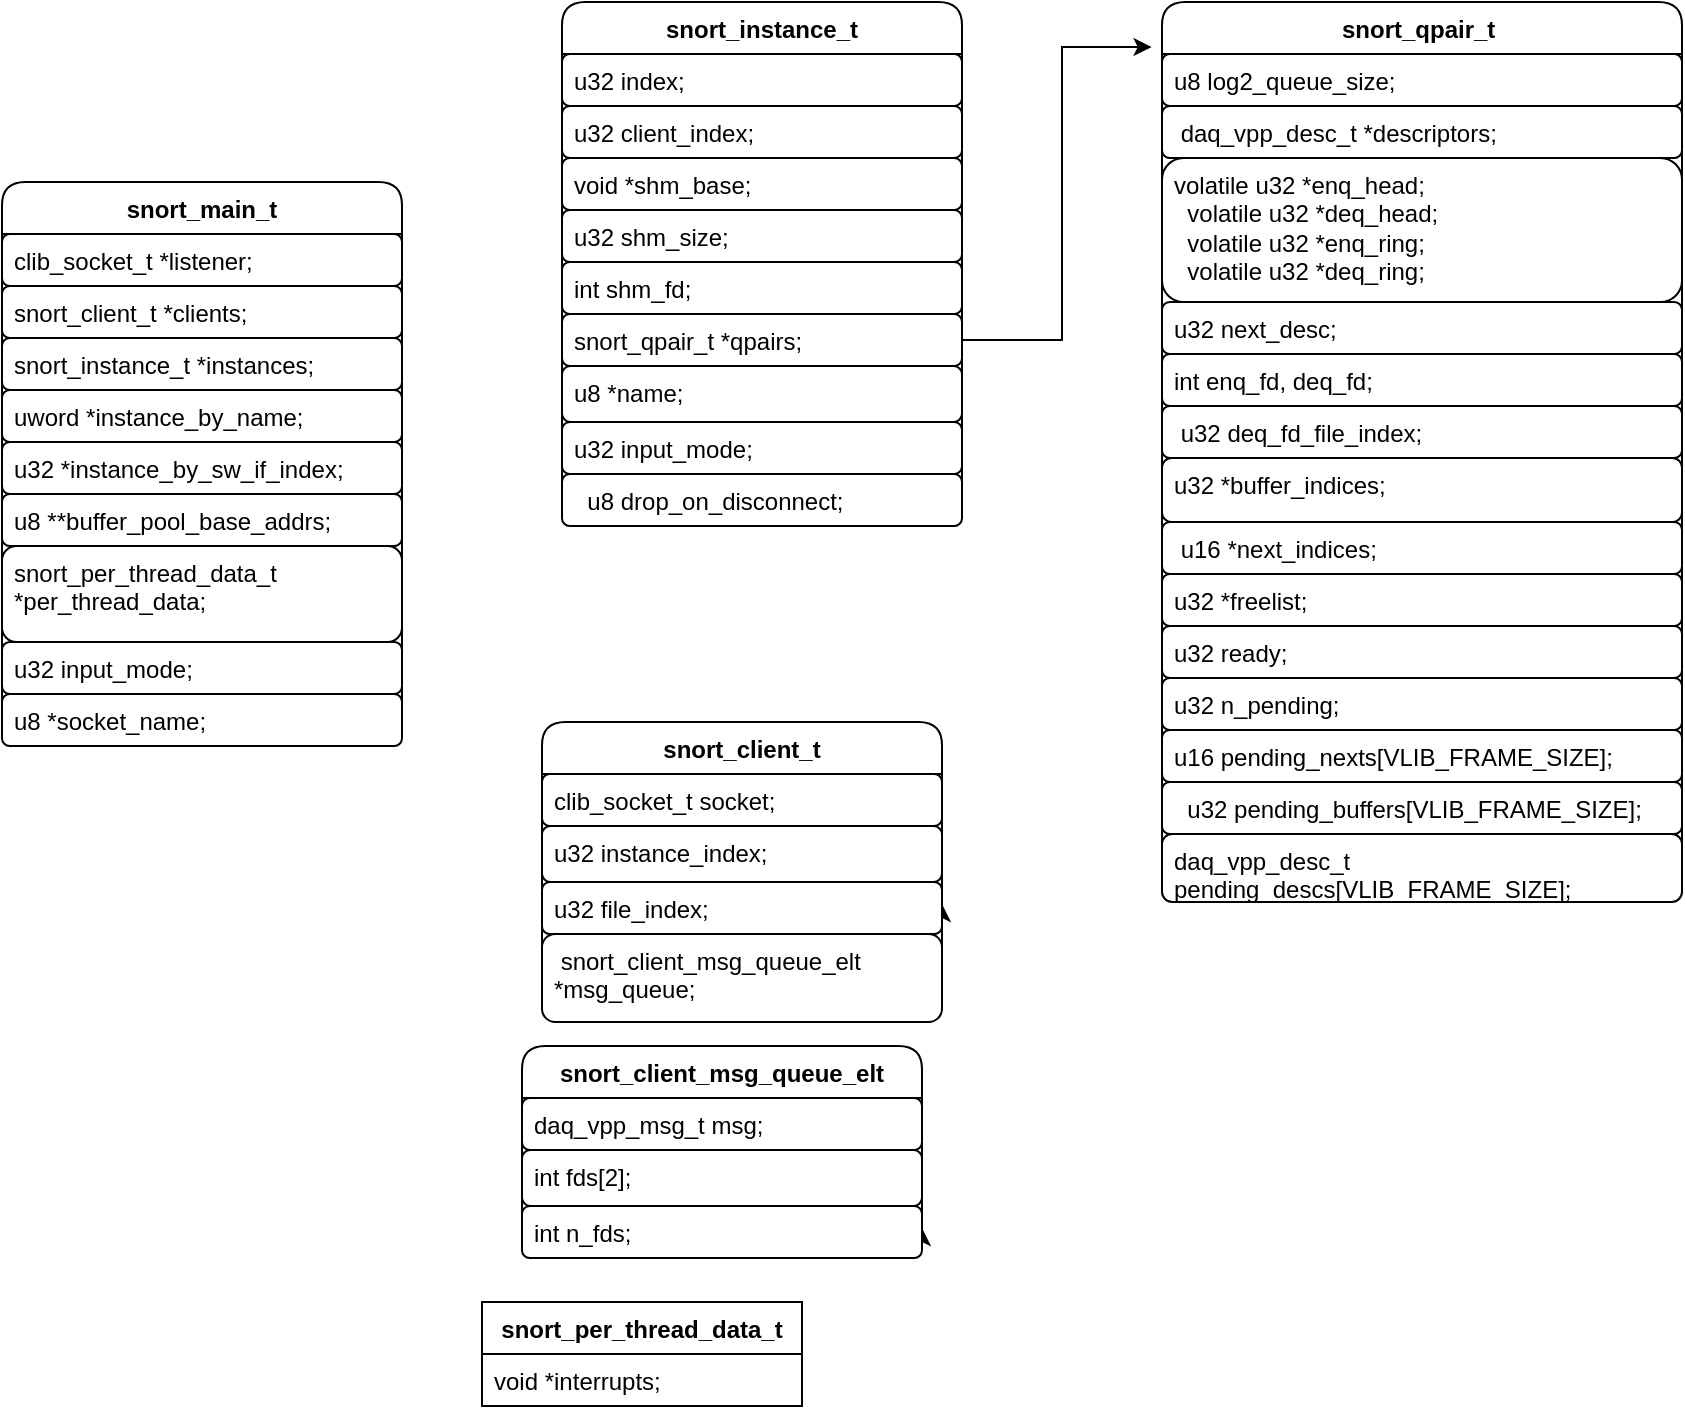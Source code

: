 <mxfile version="21.2.1" type="github">
  <diagram name="第 1 页" id="4dHVfZL8O17O42N6KE4Y">
    <mxGraphModel dx="954" dy="535" grid="1" gridSize="10" guides="1" tooltips="1" connect="1" arrows="1" fold="1" page="1" pageScale="1" pageWidth="827" pageHeight="1169" math="0" shadow="0">
      <root>
        <mxCell id="0" />
        <mxCell id="1" parent="0" />
        <mxCell id="xEn6napEUVvWO5qlfONJ-1" value="snort_main_t" style="swimlane;fontStyle=1;align=center;verticalAlign=top;childLayout=stackLayout;horizontal=1;startSize=26;horizontalStack=0;resizeParent=1;resizeParentMax=0;resizeLast=0;collapsible=1;marginBottom=0;whiteSpace=wrap;html=1;rounded=1;" vertex="1" parent="1">
          <mxGeometry x="80" y="100" width="200" height="282" as="geometry" />
        </mxCell>
        <mxCell id="xEn6napEUVvWO5qlfONJ-2" value="clib_socket_t *listener;" style="text;strokeColor=default;fillColor=default;align=left;verticalAlign=top;spacingLeft=4;spacingRight=4;overflow=hidden;rotatable=0;points=[[0,0.5],[1,0.5]];portConstraint=eastwest;whiteSpace=wrap;html=1;rounded=1;" vertex="1" parent="xEn6napEUVvWO5qlfONJ-1">
          <mxGeometry y="26" width="200" height="26" as="geometry" />
        </mxCell>
        <mxCell id="xEn6napEUVvWO5qlfONJ-4" value="snort_client_t *clients;" style="text;strokeColor=default;fillColor=default;align=left;verticalAlign=top;spacingLeft=4;spacingRight=4;overflow=hidden;rotatable=0;points=[[0,0.5],[1,0.5]];portConstraint=eastwest;whiteSpace=wrap;html=1;rounded=1;" vertex="1" parent="xEn6napEUVvWO5qlfONJ-1">
          <mxGeometry y="52" width="200" height="26" as="geometry" />
        </mxCell>
        <mxCell id="xEn6napEUVvWO5qlfONJ-8" style="edgeStyle=orthogonalEdgeStyle;rounded=0;orthogonalLoop=1;jettySize=auto;html=1;exitX=1;exitY=0.5;exitDx=0;exitDy=0;" edge="1" parent="xEn6napEUVvWO5qlfONJ-1" source="xEn6napEUVvWO5qlfONJ-5">
          <mxGeometry relative="1" as="geometry">
            <mxPoint x="200" y="91" as="targetPoint" />
          </mxGeometry>
        </mxCell>
        <mxCell id="xEn6napEUVvWO5qlfONJ-5" value="snort_instance_t *instances;" style="text;strokeColor=default;fillColor=default;align=left;verticalAlign=top;spacingLeft=4;spacingRight=4;overflow=hidden;rotatable=0;points=[[0,0.5],[1,0.5]];portConstraint=eastwest;whiteSpace=wrap;html=1;rounded=1;" vertex="1" parent="xEn6napEUVvWO5qlfONJ-1">
          <mxGeometry y="78" width="200" height="26" as="geometry" />
        </mxCell>
        <mxCell id="xEn6napEUVvWO5qlfONJ-6" value="uword *instance_by_name;" style="text;strokeColor=default;fillColor=default;align=left;verticalAlign=top;spacingLeft=4;spacingRight=4;overflow=hidden;rotatable=0;points=[[0,0.5],[1,0.5]];portConstraint=eastwest;whiteSpace=wrap;html=1;rounded=1;" vertex="1" parent="xEn6napEUVvWO5qlfONJ-1">
          <mxGeometry y="104" width="200" height="26" as="geometry" />
        </mxCell>
        <mxCell id="xEn6napEUVvWO5qlfONJ-7" value="u32 *instance_by_sw_if_index;" style="text;strokeColor=default;fillColor=default;align=left;verticalAlign=top;spacingLeft=4;spacingRight=4;overflow=hidden;rotatable=0;points=[[0,0.5],[1,0.5]];portConstraint=eastwest;whiteSpace=wrap;html=1;rounded=1;" vertex="1" parent="xEn6napEUVvWO5qlfONJ-1">
          <mxGeometry y="130" width="200" height="26" as="geometry" />
        </mxCell>
        <mxCell id="xEn6napEUVvWO5qlfONJ-9" value="u8 **buffer_pool_base_addrs;" style="text;strokeColor=default;fillColor=default;align=left;verticalAlign=top;spacingLeft=4;spacingRight=4;overflow=hidden;rotatable=0;points=[[0,0.5],[1,0.5]];portConstraint=eastwest;whiteSpace=wrap;html=1;rounded=1;" vertex="1" parent="xEn6napEUVvWO5qlfONJ-1">
          <mxGeometry y="156" width="200" height="26" as="geometry" />
        </mxCell>
        <mxCell id="xEn6napEUVvWO5qlfONJ-10" value="snort_per_thread_data_t *per_thread_data;" style="text;strokeColor=default;fillColor=default;align=left;verticalAlign=top;spacingLeft=4;spacingRight=4;overflow=hidden;rotatable=0;points=[[0,0.5],[1,0.5]];portConstraint=eastwest;whiteSpace=wrap;html=1;rounded=1;" vertex="1" parent="xEn6napEUVvWO5qlfONJ-1">
          <mxGeometry y="182" width="200" height="48" as="geometry" />
        </mxCell>
        <mxCell id="xEn6napEUVvWO5qlfONJ-11" value="u32 input_mode;" style="text;strokeColor=default;fillColor=default;align=left;verticalAlign=top;spacingLeft=4;spacingRight=4;overflow=hidden;rotatable=0;points=[[0,0.5],[1,0.5]];portConstraint=eastwest;whiteSpace=wrap;html=1;rounded=1;" vertex="1" parent="xEn6napEUVvWO5qlfONJ-1">
          <mxGeometry y="230" width="200" height="26" as="geometry" />
        </mxCell>
        <mxCell id="xEn6napEUVvWO5qlfONJ-12" value="u8 *socket_name;" style="text;strokeColor=default;fillColor=default;align=left;verticalAlign=top;spacingLeft=4;spacingRight=4;overflow=hidden;rotatable=0;points=[[0,0.5],[1,0.5]];portConstraint=eastwest;whiteSpace=wrap;html=1;rounded=1;" vertex="1" parent="xEn6napEUVvWO5qlfONJ-1">
          <mxGeometry y="256" width="200" height="26" as="geometry" />
        </mxCell>
        <mxCell id="xEn6napEUVvWO5qlfONJ-13" value="snort_per_thread_data_t" style="swimlane;fontStyle=1;align=center;verticalAlign=top;childLayout=stackLayout;horizontal=1;startSize=26;horizontalStack=0;resizeParent=1;resizeParentMax=0;resizeLast=0;collapsible=1;marginBottom=0;whiteSpace=wrap;html=1;" vertex="1" parent="1">
          <mxGeometry x="320" y="660" width="160" height="52" as="geometry" />
        </mxCell>
        <mxCell id="xEn6napEUVvWO5qlfONJ-14" value="void *interrupts;" style="text;strokeColor=none;fillColor=none;align=left;verticalAlign=top;spacingLeft=4;spacingRight=4;overflow=hidden;rotatable=0;points=[[0,0.5],[1,0.5]];portConstraint=eastwest;whiteSpace=wrap;html=1;" vertex="1" parent="xEn6napEUVvWO5qlfONJ-13">
          <mxGeometry y="26" width="160" height="26" as="geometry" />
        </mxCell>
        <mxCell id="xEn6napEUVvWO5qlfONJ-19" value="snort_qpair_t&amp;nbsp;" style="swimlane;fontStyle=1;align=center;verticalAlign=top;childLayout=stackLayout;horizontal=1;startSize=26;horizontalStack=0;resizeParent=1;resizeParentMax=0;resizeLast=0;collapsible=1;marginBottom=0;whiteSpace=wrap;html=1;rounded=1;" vertex="1" parent="1">
          <mxGeometry x="660" y="10" width="260" height="450" as="geometry" />
        </mxCell>
        <mxCell id="xEn6napEUVvWO5qlfONJ-20" value="u8 log2_queue_size;" style="text;strokeColor=default;fillColor=default;align=left;verticalAlign=top;spacingLeft=4;spacingRight=4;overflow=hidden;rotatable=0;points=[[0,0.5],[1,0.5]];portConstraint=eastwest;whiteSpace=wrap;html=1;rounded=1;" vertex="1" parent="xEn6napEUVvWO5qlfONJ-19">
          <mxGeometry y="26" width="260" height="26" as="geometry" />
        </mxCell>
        <mxCell id="xEn6napEUVvWO5qlfONJ-21" value="&amp;nbsp;daq_vpp_desc_t *descriptors;" style="text;strokeColor=default;fillColor=default;align=left;verticalAlign=top;spacingLeft=4;spacingRight=4;overflow=hidden;rotatable=0;points=[[0,0.5],[1,0.5]];portConstraint=eastwest;whiteSpace=wrap;html=1;rounded=1;" vertex="1" parent="xEn6napEUVvWO5qlfONJ-19">
          <mxGeometry y="52" width="260" height="26" as="geometry" />
        </mxCell>
        <mxCell id="xEn6napEUVvWO5qlfONJ-23" value="&lt;div&gt;volatile u32 *enq_head;&lt;/div&gt;&lt;div&gt;&amp;nbsp; volatile u32 *deq_head;&lt;/div&gt;&lt;div&gt;&amp;nbsp; volatile u32 *enq_ring;&lt;/div&gt;&lt;div&gt;&amp;nbsp; volatile u32 *deq_ring;&lt;/div&gt;" style="text;strokeColor=default;fillColor=default;align=left;verticalAlign=top;spacingLeft=4;spacingRight=4;overflow=hidden;rotatable=0;points=[[0,0.5],[1,0.5]];portConstraint=eastwest;whiteSpace=wrap;html=1;rounded=1;" vertex="1" parent="xEn6napEUVvWO5qlfONJ-19">
          <mxGeometry y="78" width="260" height="72" as="geometry" />
        </mxCell>
        <mxCell id="xEn6napEUVvWO5qlfONJ-24" value="u32 next_desc;" style="text;strokeColor=default;fillColor=default;align=left;verticalAlign=top;spacingLeft=4;spacingRight=4;overflow=hidden;rotatable=0;points=[[0,0.5],[1,0.5]];portConstraint=eastwest;whiteSpace=wrap;html=1;rounded=1;" vertex="1" parent="xEn6napEUVvWO5qlfONJ-19">
          <mxGeometry y="150" width="260" height="26" as="geometry" />
        </mxCell>
        <mxCell id="xEn6napEUVvWO5qlfONJ-25" value="int enq_fd, deq_fd;" style="text;strokeColor=default;fillColor=default;align=left;verticalAlign=top;spacingLeft=4;spacingRight=4;overflow=hidden;rotatable=0;points=[[0,0.5],[1,0.5]];portConstraint=eastwest;whiteSpace=wrap;html=1;rounded=1;" vertex="1" parent="xEn6napEUVvWO5qlfONJ-19">
          <mxGeometry y="176" width="260" height="26" as="geometry" />
        </mxCell>
        <mxCell id="xEn6napEUVvWO5qlfONJ-26" value="&amp;nbsp;u32 deq_fd_file_index;" style="text;strokeColor=default;fillColor=default;align=left;verticalAlign=top;spacingLeft=4;spacingRight=4;overflow=hidden;rotatable=0;points=[[0,0.5],[1,0.5]];portConstraint=eastwest;whiteSpace=wrap;html=1;rounded=1;" vertex="1" parent="xEn6napEUVvWO5qlfONJ-19">
          <mxGeometry y="202" width="260" height="26" as="geometry" />
        </mxCell>
        <mxCell id="xEn6napEUVvWO5qlfONJ-27" value="u32 *buffer_indices;" style="text;strokeColor=default;fillColor=default;align=left;verticalAlign=top;spacingLeft=4;spacingRight=4;overflow=hidden;rotatable=0;points=[[0,0.5],[1,0.5]];portConstraint=eastwest;whiteSpace=wrap;html=1;rounded=1;" vertex="1" parent="xEn6napEUVvWO5qlfONJ-19">
          <mxGeometry y="228" width="260" height="32" as="geometry" />
        </mxCell>
        <mxCell id="xEn6napEUVvWO5qlfONJ-28" value="&amp;nbsp;u16 *next_indices;" style="text;strokeColor=default;fillColor=default;align=left;verticalAlign=top;spacingLeft=4;spacingRight=4;overflow=hidden;rotatable=0;points=[[0,0.5],[1,0.5]];portConstraint=eastwest;whiteSpace=wrap;html=1;rounded=1;" vertex="1" parent="xEn6napEUVvWO5qlfONJ-19">
          <mxGeometry y="260" width="260" height="26" as="geometry" />
        </mxCell>
        <mxCell id="xEn6napEUVvWO5qlfONJ-29" value="u32 *freelist;" style="text;strokeColor=default;fillColor=default;align=left;verticalAlign=top;spacingLeft=4;spacingRight=4;overflow=hidden;rotatable=0;points=[[0,0.5],[1,0.5]];portConstraint=eastwest;whiteSpace=wrap;html=1;rounded=1;" vertex="1" parent="xEn6napEUVvWO5qlfONJ-19">
          <mxGeometry y="286" width="260" height="26" as="geometry" />
        </mxCell>
        <mxCell id="xEn6napEUVvWO5qlfONJ-59" value="u32 ready;" style="text;strokeColor=default;fillColor=default;align=left;verticalAlign=top;spacingLeft=4;spacingRight=4;overflow=hidden;rotatable=0;points=[[0,0.5],[1,0.5]];portConstraint=eastwest;whiteSpace=wrap;html=1;rounded=1;" vertex="1" parent="xEn6napEUVvWO5qlfONJ-19">
          <mxGeometry y="312" width="260" height="26" as="geometry" />
        </mxCell>
        <mxCell id="xEn6napEUVvWO5qlfONJ-60" value="u32 n_pending;" style="text;strokeColor=default;fillColor=default;align=left;verticalAlign=top;spacingLeft=4;spacingRight=4;overflow=hidden;rotatable=0;points=[[0,0.5],[1,0.5]];portConstraint=eastwest;whiteSpace=wrap;html=1;rounded=1;" vertex="1" parent="xEn6napEUVvWO5qlfONJ-19">
          <mxGeometry y="338" width="260" height="26" as="geometry" />
        </mxCell>
        <mxCell id="xEn6napEUVvWO5qlfONJ-61" value="u16 pending_nexts[VLIB_FRAME_SIZE];" style="text;strokeColor=default;fillColor=default;align=left;verticalAlign=top;spacingLeft=4;spacingRight=4;overflow=hidden;rotatable=0;points=[[0,0.5],[1,0.5]];portConstraint=eastwest;whiteSpace=wrap;html=1;rounded=1;" vertex="1" parent="xEn6napEUVvWO5qlfONJ-19">
          <mxGeometry y="364" width="260" height="26" as="geometry" />
        </mxCell>
        <mxCell id="xEn6napEUVvWO5qlfONJ-62" value="&amp;nbsp; u32 pending_buffers[VLIB_FRAME_SIZE];" style="text;strokeColor=default;fillColor=default;align=left;verticalAlign=top;spacingLeft=4;spacingRight=4;overflow=hidden;rotatable=0;points=[[0,0.5],[1,0.5]];portConstraint=eastwest;whiteSpace=wrap;html=1;rounded=1;" vertex="1" parent="xEn6napEUVvWO5qlfONJ-19">
          <mxGeometry y="390" width="260" height="26" as="geometry" />
        </mxCell>
        <mxCell id="xEn6napEUVvWO5qlfONJ-63" value="daq_vpp_desc_t pending_descs[VLIB_FRAME_SIZE];" style="text;strokeColor=default;fillColor=default;align=left;verticalAlign=top;spacingLeft=4;spacingRight=4;overflow=hidden;rotatable=0;points=[[0,0.5],[1,0.5]];portConstraint=eastwest;whiteSpace=wrap;html=1;rounded=1;" vertex="1" parent="xEn6napEUVvWO5qlfONJ-19">
          <mxGeometry y="416" width="260" height="34" as="geometry" />
        </mxCell>
        <mxCell id="xEn6napEUVvWO5qlfONJ-30" value="snort_instance_t" style="swimlane;fontStyle=1;align=center;verticalAlign=top;childLayout=stackLayout;horizontal=1;startSize=26;horizontalStack=0;resizeParent=1;resizeParentMax=0;resizeLast=0;collapsible=1;marginBottom=0;whiteSpace=wrap;html=1;rounded=1;" vertex="1" parent="1">
          <mxGeometry x="360" y="10" width="200" height="262" as="geometry" />
        </mxCell>
        <mxCell id="xEn6napEUVvWO5qlfONJ-31" value="u32 index;" style="text;strokeColor=default;fillColor=default;align=left;verticalAlign=top;spacingLeft=4;spacingRight=4;overflow=hidden;rotatable=0;points=[[0,0.5],[1,0.5]];portConstraint=eastwest;whiteSpace=wrap;html=1;rounded=1;" vertex="1" parent="xEn6napEUVvWO5qlfONJ-30">
          <mxGeometry y="26" width="200" height="26" as="geometry" />
        </mxCell>
        <mxCell id="xEn6napEUVvWO5qlfONJ-32" value="u32 client_index;" style="text;strokeColor=default;fillColor=default;align=left;verticalAlign=top;spacingLeft=4;spacingRight=4;overflow=hidden;rotatable=0;points=[[0,0.5],[1,0.5]];portConstraint=eastwest;whiteSpace=wrap;html=1;rounded=1;" vertex="1" parent="xEn6napEUVvWO5qlfONJ-30">
          <mxGeometry y="52" width="200" height="26" as="geometry" />
        </mxCell>
        <mxCell id="xEn6napEUVvWO5qlfONJ-33" style="edgeStyle=orthogonalEdgeStyle;rounded=0;orthogonalLoop=1;jettySize=auto;html=1;exitX=1;exitY=0.5;exitDx=0;exitDy=0;" edge="1" parent="xEn6napEUVvWO5qlfONJ-30" source="xEn6napEUVvWO5qlfONJ-34">
          <mxGeometry relative="1" as="geometry">
            <mxPoint x="200" y="91" as="targetPoint" />
          </mxGeometry>
        </mxCell>
        <mxCell id="xEn6napEUVvWO5qlfONJ-34" value="void *shm_base;" style="text;strokeColor=default;fillColor=default;align=left;verticalAlign=top;spacingLeft=4;spacingRight=4;overflow=hidden;rotatable=0;points=[[0,0.5],[1,0.5]];portConstraint=eastwest;whiteSpace=wrap;html=1;rounded=1;" vertex="1" parent="xEn6napEUVvWO5qlfONJ-30">
          <mxGeometry y="78" width="200" height="26" as="geometry" />
        </mxCell>
        <mxCell id="xEn6napEUVvWO5qlfONJ-35" value="u32 shm_size;" style="text;strokeColor=default;fillColor=default;align=left;verticalAlign=top;spacingLeft=4;spacingRight=4;overflow=hidden;rotatable=0;points=[[0,0.5],[1,0.5]];portConstraint=eastwest;whiteSpace=wrap;html=1;rounded=1;" vertex="1" parent="xEn6napEUVvWO5qlfONJ-30">
          <mxGeometry y="104" width="200" height="26" as="geometry" />
        </mxCell>
        <mxCell id="xEn6napEUVvWO5qlfONJ-36" value="int shm_fd;" style="text;strokeColor=default;fillColor=default;align=left;verticalAlign=top;spacingLeft=4;spacingRight=4;overflow=hidden;rotatable=0;points=[[0,0.5],[1,0.5]];portConstraint=eastwest;whiteSpace=wrap;html=1;rounded=1;" vertex="1" parent="xEn6napEUVvWO5qlfONJ-30">
          <mxGeometry y="130" width="200" height="26" as="geometry" />
        </mxCell>
        <mxCell id="xEn6napEUVvWO5qlfONJ-37" value="snort_qpair_t *qpairs;" style="text;strokeColor=default;fillColor=default;align=left;verticalAlign=top;spacingLeft=4;spacingRight=4;overflow=hidden;rotatable=0;points=[[0,0.5],[1,0.5]];portConstraint=eastwest;whiteSpace=wrap;html=1;rounded=1;" vertex="1" parent="xEn6napEUVvWO5qlfONJ-30">
          <mxGeometry y="156" width="200" height="26" as="geometry" />
        </mxCell>
        <mxCell id="xEn6napEUVvWO5qlfONJ-38" value="u8 *name;" style="text;strokeColor=default;fillColor=default;align=left;verticalAlign=top;spacingLeft=4;spacingRight=4;overflow=hidden;rotatable=0;points=[[0,0.5],[1,0.5]];portConstraint=eastwest;whiteSpace=wrap;html=1;rounded=1;" vertex="1" parent="xEn6napEUVvWO5qlfONJ-30">
          <mxGeometry y="182" width="200" height="28" as="geometry" />
        </mxCell>
        <mxCell id="xEn6napEUVvWO5qlfONJ-39" value="u32 input_mode;" style="text;strokeColor=default;fillColor=default;align=left;verticalAlign=top;spacingLeft=4;spacingRight=4;overflow=hidden;rotatable=0;points=[[0,0.5],[1,0.5]];portConstraint=eastwest;whiteSpace=wrap;html=1;rounded=1;" vertex="1" parent="xEn6napEUVvWO5qlfONJ-30">
          <mxGeometry y="210" width="200" height="26" as="geometry" />
        </mxCell>
        <mxCell id="xEn6napEUVvWO5qlfONJ-40" value="&amp;nbsp; u8 drop_on_disconnect;" style="text;strokeColor=default;fillColor=default;align=left;verticalAlign=top;spacingLeft=4;spacingRight=4;overflow=hidden;rotatable=0;points=[[0,0.5],[1,0.5]];portConstraint=eastwest;whiteSpace=wrap;html=1;rounded=1;" vertex="1" parent="xEn6napEUVvWO5qlfONJ-30">
          <mxGeometry y="236" width="200" height="26" as="geometry" />
        </mxCell>
        <mxCell id="xEn6napEUVvWO5qlfONJ-41" value="snort_client_msg_queue_elt" style="swimlane;fontStyle=1;align=center;verticalAlign=top;childLayout=stackLayout;horizontal=1;startSize=26;horizontalStack=0;resizeParent=1;resizeParentMax=0;resizeLast=0;collapsible=1;marginBottom=0;whiteSpace=wrap;html=1;rounded=1;" vertex="1" parent="1">
          <mxGeometry x="340" y="532" width="200" height="106" as="geometry" />
        </mxCell>
        <mxCell id="xEn6napEUVvWO5qlfONJ-42" value="daq_vpp_msg_t msg;" style="text;strokeColor=default;fillColor=default;align=left;verticalAlign=top;spacingLeft=4;spacingRight=4;overflow=hidden;rotatable=0;points=[[0,0.5],[1,0.5]];portConstraint=eastwest;whiteSpace=wrap;html=1;rounded=1;" vertex="1" parent="xEn6napEUVvWO5qlfONJ-41">
          <mxGeometry y="26" width="200" height="26" as="geometry" />
        </mxCell>
        <mxCell id="xEn6napEUVvWO5qlfONJ-44" style="edgeStyle=orthogonalEdgeStyle;rounded=0;orthogonalLoop=1;jettySize=auto;html=1;exitX=1;exitY=0.5;exitDx=0;exitDy=0;" edge="1" parent="xEn6napEUVvWO5qlfONJ-41" source="xEn6napEUVvWO5qlfONJ-45">
          <mxGeometry relative="1" as="geometry">
            <mxPoint x="200" y="91" as="targetPoint" />
          </mxGeometry>
        </mxCell>
        <mxCell id="xEn6napEUVvWO5qlfONJ-43" value="int fds[2];" style="text;strokeColor=default;fillColor=default;align=left;verticalAlign=top;spacingLeft=4;spacingRight=4;overflow=hidden;rotatable=0;points=[[0,0.5],[1,0.5]];portConstraint=eastwest;whiteSpace=wrap;html=1;rounded=1;" vertex="1" parent="xEn6napEUVvWO5qlfONJ-41">
          <mxGeometry y="52" width="200" height="28" as="geometry" />
        </mxCell>
        <mxCell id="xEn6napEUVvWO5qlfONJ-45" value="int n_fds;" style="text;strokeColor=default;fillColor=default;align=left;verticalAlign=top;spacingLeft=4;spacingRight=4;overflow=hidden;rotatable=0;points=[[0,0.5],[1,0.5]];portConstraint=eastwest;whiteSpace=wrap;html=1;rounded=1;" vertex="1" parent="xEn6napEUVvWO5qlfONJ-41">
          <mxGeometry y="80" width="200" height="26" as="geometry" />
        </mxCell>
        <mxCell id="xEn6napEUVvWO5qlfONJ-52" value="snort_client_t" style="swimlane;fontStyle=1;align=center;verticalAlign=top;childLayout=stackLayout;horizontal=1;startSize=26;horizontalStack=0;resizeParent=1;resizeParentMax=0;resizeLast=0;collapsible=1;marginBottom=0;whiteSpace=wrap;html=1;rounded=1;" vertex="1" parent="1">
          <mxGeometry x="350" y="370" width="200" height="150" as="geometry" />
        </mxCell>
        <mxCell id="xEn6napEUVvWO5qlfONJ-53" value="clib_socket_t socket;" style="text;strokeColor=default;fillColor=default;align=left;verticalAlign=top;spacingLeft=4;spacingRight=4;overflow=hidden;rotatable=0;points=[[0,0.5],[1,0.5]];portConstraint=eastwest;whiteSpace=wrap;html=1;rounded=1;" vertex="1" parent="xEn6napEUVvWO5qlfONJ-52">
          <mxGeometry y="26" width="200" height="26" as="geometry" />
        </mxCell>
        <mxCell id="xEn6napEUVvWO5qlfONJ-54" style="edgeStyle=orthogonalEdgeStyle;rounded=0;orthogonalLoop=1;jettySize=auto;html=1;exitX=1;exitY=0.5;exitDx=0;exitDy=0;" edge="1" parent="xEn6napEUVvWO5qlfONJ-52" source="xEn6napEUVvWO5qlfONJ-56">
          <mxGeometry relative="1" as="geometry">
            <mxPoint x="200" y="91" as="targetPoint" />
          </mxGeometry>
        </mxCell>
        <mxCell id="xEn6napEUVvWO5qlfONJ-55" value="u32 instance_index;" style="text;strokeColor=default;fillColor=default;align=left;verticalAlign=top;spacingLeft=4;spacingRight=4;overflow=hidden;rotatable=0;points=[[0,0.5],[1,0.5]];portConstraint=eastwest;whiteSpace=wrap;html=1;rounded=1;" vertex="1" parent="xEn6napEUVvWO5qlfONJ-52">
          <mxGeometry y="52" width="200" height="28" as="geometry" />
        </mxCell>
        <mxCell id="xEn6napEUVvWO5qlfONJ-56" value="u32 file_index;" style="text;strokeColor=default;fillColor=default;align=left;verticalAlign=top;spacingLeft=4;spacingRight=4;overflow=hidden;rotatable=0;points=[[0,0.5],[1,0.5]];portConstraint=eastwest;whiteSpace=wrap;html=1;rounded=1;" vertex="1" parent="xEn6napEUVvWO5qlfONJ-52">
          <mxGeometry y="80" width="200" height="26" as="geometry" />
        </mxCell>
        <mxCell id="xEn6napEUVvWO5qlfONJ-57" value="&amp;nbsp;snort_client_msg_queue_elt *msg_queue;" style="text;strokeColor=default;fillColor=default;align=left;verticalAlign=top;spacingLeft=4;spacingRight=4;overflow=hidden;rotatable=0;points=[[0,0.5],[1,0.5]];portConstraint=eastwest;whiteSpace=wrap;html=1;rounded=1;" vertex="1" parent="xEn6napEUVvWO5qlfONJ-52">
          <mxGeometry y="106" width="200" height="44" as="geometry" />
        </mxCell>
        <mxCell id="xEn6napEUVvWO5qlfONJ-58" style="edgeStyle=orthogonalEdgeStyle;rounded=0;orthogonalLoop=1;jettySize=auto;html=1;exitX=1;exitY=0.5;exitDx=0;exitDy=0;entryX=-0.02;entryY=0.05;entryDx=0;entryDy=0;entryPerimeter=0;" edge="1" parent="1" source="xEn6napEUVvWO5qlfONJ-37" target="xEn6napEUVvWO5qlfONJ-19">
          <mxGeometry relative="1" as="geometry" />
        </mxCell>
      </root>
    </mxGraphModel>
  </diagram>
</mxfile>
